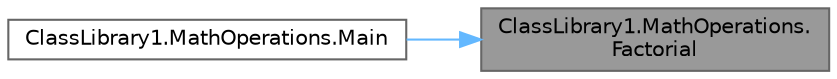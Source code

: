 digraph "ClassLibrary1.MathOperations.Factorial"
{
 // LATEX_PDF_SIZE
  bgcolor="transparent";
  edge [fontname=Helvetica,fontsize=10,labelfontname=Helvetica,labelfontsize=10];
  node [fontname=Helvetica,fontsize=10,shape=box,height=0.2,width=0.4];
  rankdir="RL";
  Node1 [id="Node000001",label="ClassLibrary1.MathOperations.\lFactorial",height=0.2,width=0.4,color="gray40", fillcolor="grey60", style="filled", fontcolor="black",tooltip="Calculates the factorial of a non-negative integer."];
  Node1 -> Node2 [id="edge1_Node000001_Node000002",dir="back",color="steelblue1",style="solid",tooltip=" "];
  Node2 [id="Node000002",label="ClassLibrary1.MathOperations.Main",height=0.2,width=0.4,color="grey40", fillcolor="white", style="filled",URL="$class_class_library1_1_1_math_operations.html#ad471f7650500810d44decfce2dbacbe8",tooltip="The entry point of the program. Demonstrates the use of the MathOperations class."];
}
